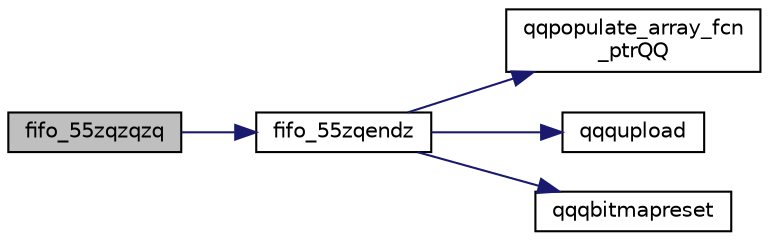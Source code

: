 digraph "fifo_55zqzqzq"
{
  edge [fontname="Helvetica",fontsize="10",labelfontname="Helvetica",labelfontsize="10"];
  node [fontname="Helvetica",fontsize="10",shape=record];
  rankdir="LR";
  Node27 [label="fifo_55zqzqzq",height=0.2,width=0.4,color="black", fillcolor="grey75", style="filled", fontcolor="black"];
  Node27 -> Node28 [color="midnightblue",fontsize="10",style="solid",fontname="Helvetica"];
  Node28 [label="fifo_55zqendz",height=0.2,width=0.4,color="black", fillcolor="white", style="filled",URL="$inszt__fifo_8c.html#acc0b6535620060f9899fb9c4d36b42b2"];
  Node28 -> Node29 [color="midnightblue",fontsize="10",style="solid",fontname="Helvetica"];
  Node29 [label="qqpopulate_array_fcn\l_ptrQQ",height=0.2,width=0.4,color="black", fillcolor="white", style="filled",URL="$inszt__fifo_8c.html#a4ad6fa1bb94fc1c3ac2dc30925106081"];
  Node28 -> Node30 [color="midnightblue",fontsize="10",style="solid",fontname="Helvetica"];
  Node30 [label="qqqupload",height=0.2,width=0.4,color="black", fillcolor="white", style="filled",URL="$inszt__fifo_8c.html#a109761d7f84a96b5606e507bace276b5"];
  Node28 -> Node31 [color="midnightblue",fontsize="10",style="solid",fontname="Helvetica"];
  Node31 [label="qqqbitmapreset",height=0.2,width=0.4,color="black", fillcolor="white", style="filled",URL="$inszt__fifo_8c.html#a5688fceaed93ba591e78ee15ccb0187f"];
}
